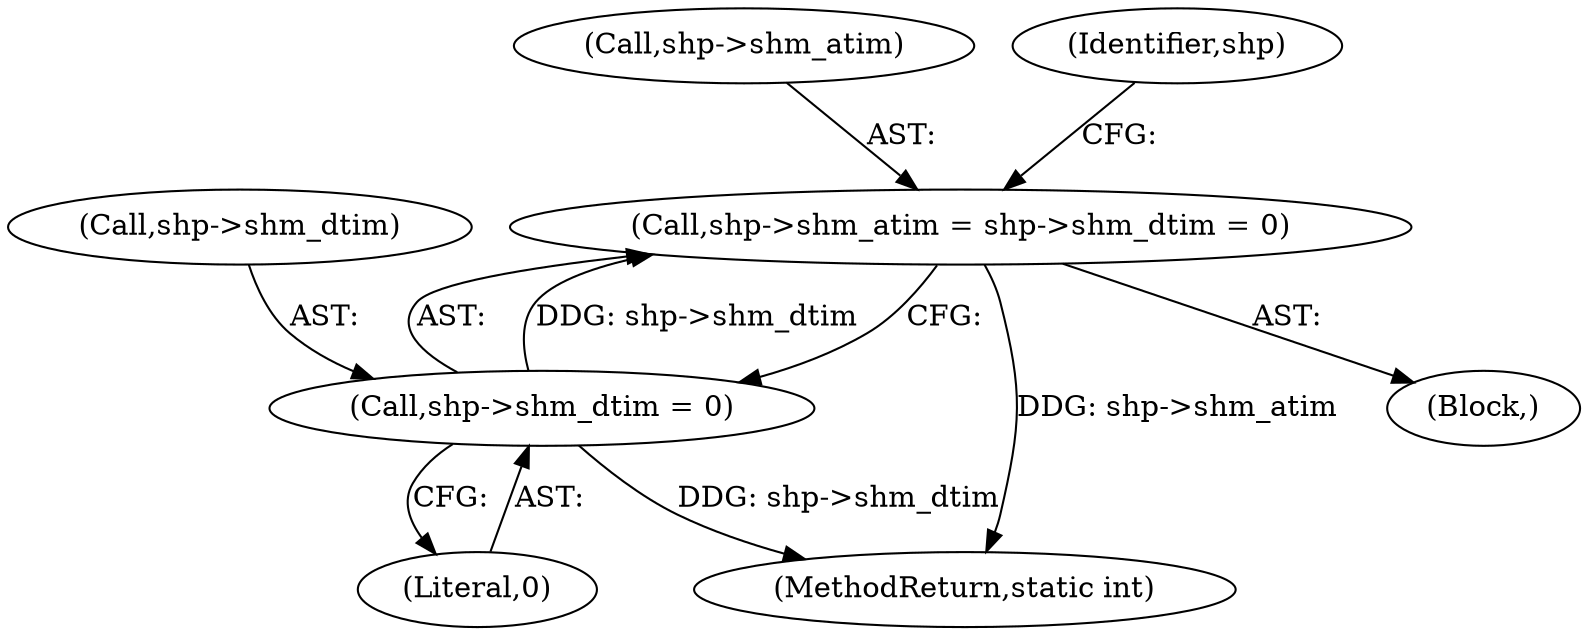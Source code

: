digraph "0_linux_b9a532277938798b53178d5a66af6e2915cb27cf_0@pointer" {
"1000338" [label="(Call,shp->shm_atim = shp->shm_dtim = 0)"];
"1000342" [label="(Call,shp->shm_dtim = 0)"];
"1000456" [label="(MethodReturn,static int)"];
"1000343" [label="(Call,shp->shm_dtim)"];
"1000342" [label="(Call,shp->shm_dtim = 0)"];
"1000338" [label="(Call,shp->shm_atim = shp->shm_dtim = 0)"];
"1000106" [label="(Block,)"];
"1000339" [label="(Call,shp->shm_atim)"];
"1000346" [label="(Literal,0)"];
"1000349" [label="(Identifier,shp)"];
"1000338" -> "1000106"  [label="AST: "];
"1000338" -> "1000342"  [label="CFG: "];
"1000339" -> "1000338"  [label="AST: "];
"1000342" -> "1000338"  [label="AST: "];
"1000349" -> "1000338"  [label="CFG: "];
"1000338" -> "1000456"  [label="DDG: shp->shm_atim"];
"1000342" -> "1000338"  [label="DDG: shp->shm_dtim"];
"1000342" -> "1000346"  [label="CFG: "];
"1000343" -> "1000342"  [label="AST: "];
"1000346" -> "1000342"  [label="AST: "];
"1000342" -> "1000456"  [label="DDG: shp->shm_dtim"];
}
